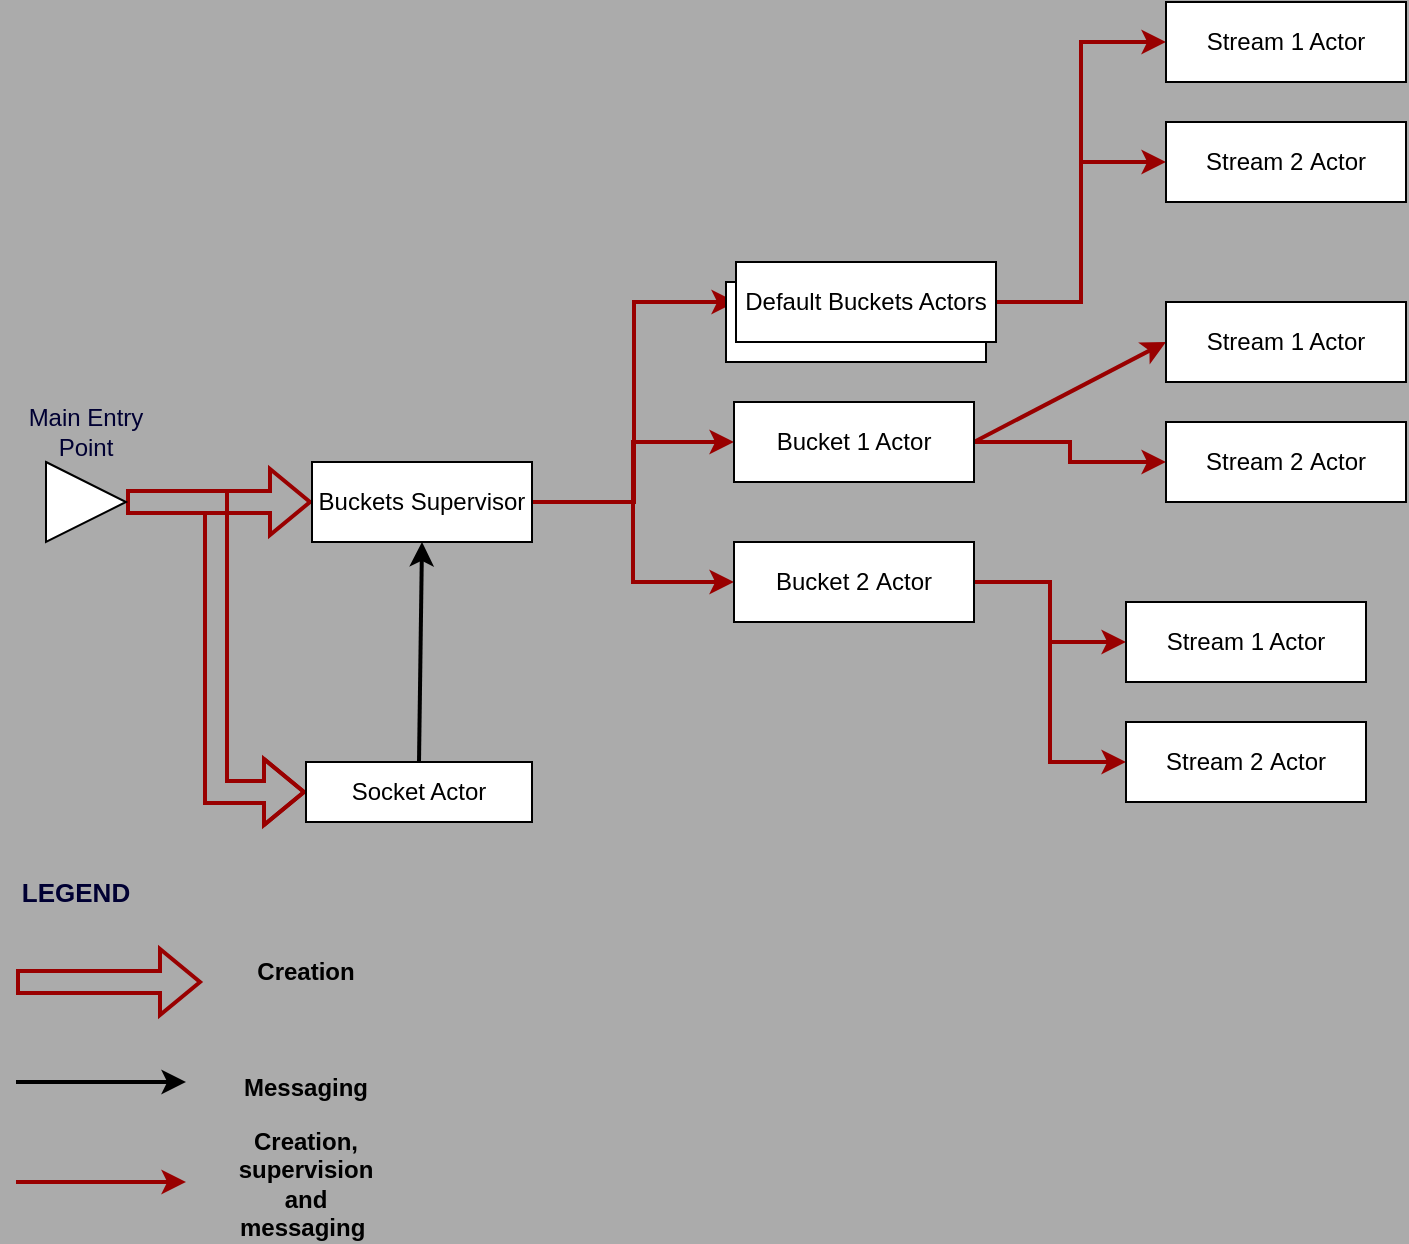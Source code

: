 <mxfile version="21.7.5" type="device">
  <diagram name="Page-1" id="FKYXNkp2JkVrQuyUJ2H_">
    <mxGraphModel dx="1434" dy="833" grid="1" gridSize="10" guides="1" tooltips="1" connect="1" arrows="1" fold="1" page="1" pageScale="1" pageWidth="850" pageHeight="1100" background="#ABABAB" math="0" shadow="0">
      <root>
        <mxCell id="0" />
        <mxCell id="1" parent="0" />
        <mxCell id="o_dSBUGspZbCZea4BZa2-9" style="edgeStyle=orthogonalEdgeStyle;rounded=0;orthogonalLoop=1;jettySize=auto;html=1;exitX=1;exitY=0.5;exitDx=0;exitDy=0;entryX=0;entryY=0.5;entryDx=0;entryDy=0;shape=flexArrow;strokeWidth=2;strokeColor=#990000;" parent="1" source="o_dSBUGspZbCZea4BZa2-1" target="o_dSBUGspZbCZea4BZa2-5" edge="1">
          <mxGeometry relative="1" as="geometry" />
        </mxCell>
        <mxCell id="o_dSBUGspZbCZea4BZa2-10" style="edgeStyle=orthogonalEdgeStyle;rounded=0;orthogonalLoop=1;jettySize=auto;html=1;exitX=1;exitY=0.5;exitDx=0;exitDy=0;entryX=0;entryY=0.5;entryDx=0;entryDy=0;shape=flexArrow;strokeWidth=2;strokeColor=#990000;" parent="1" source="o_dSBUGspZbCZea4BZa2-1" target="o_dSBUGspZbCZea4BZa2-6" edge="1">
          <mxGeometry relative="1" as="geometry" />
        </mxCell>
        <mxCell id="o_dSBUGspZbCZea4BZa2-1" value="" style="triangle;whiteSpace=wrap;html=1;" parent="1" vertex="1">
          <mxGeometry x="80" y="310" width="40" height="40" as="geometry" />
        </mxCell>
        <mxCell id="o_dSBUGspZbCZea4BZa2-2" value="Main Entry Point" style="text;html=1;align=center;verticalAlign=middle;whiteSpace=wrap;rounded=0;fontColor=#000033;" parent="1" vertex="1">
          <mxGeometry x="65" y="280" width="70" height="30" as="geometry" />
        </mxCell>
        <mxCell id="o_dSBUGspZbCZea4BZa2-16" style="edgeStyle=orthogonalEdgeStyle;rounded=0;orthogonalLoop=1;jettySize=auto;html=1;exitX=1;exitY=0.5;exitDx=0;exitDy=0;fillColor=#a20025;strokeColor=#990000;fontSize=12;strokeWidth=2;" parent="1" source="o_dSBUGspZbCZea4BZa2-20" target="o_dSBUGspZbCZea4BZa2-15" edge="1">
          <mxGeometry relative="1" as="geometry">
            <mxPoint x="320" y="220" as="sourcePoint" />
          </mxGeometry>
        </mxCell>
        <mxCell id="iFhhm7Zu1a7hrqGpjYVN-1" style="edgeStyle=orthogonalEdgeStyle;rounded=0;orthogonalLoop=1;jettySize=auto;html=1;exitX=1;exitY=0.5;exitDx=0;exitDy=0;fontSize=12;strokeColor=#990000;strokeWidth=2;" edge="1" parent="1" source="o_dSBUGspZbCZea4BZa2-5" target="o_dSBUGspZbCZea4BZa2-20">
          <mxGeometry relative="1" as="geometry" />
        </mxCell>
        <mxCell id="iFhhm7Zu1a7hrqGpjYVN-2" style="edgeStyle=orthogonalEdgeStyle;rounded=0;orthogonalLoop=1;jettySize=auto;html=1;exitX=1;exitY=0.5;exitDx=0;exitDy=0;fontSize=12;strokeColor=#990000;strokeWidth=2;" edge="1" parent="1" source="o_dSBUGspZbCZea4BZa2-5" target="o_dSBUGspZbCZea4BZa2-21">
          <mxGeometry relative="1" as="geometry" />
        </mxCell>
        <mxCell id="iFhhm7Zu1a7hrqGpjYVN-5" style="edgeStyle=orthogonalEdgeStyle;rounded=0;orthogonalLoop=1;jettySize=auto;html=1;exitX=1;exitY=0.5;exitDx=0;exitDy=0;entryX=0;entryY=0.5;entryDx=0;entryDy=0;fontSize=12;strokeColor=#990000;strokeWidth=2;" edge="1" parent="1" source="o_dSBUGspZbCZea4BZa2-5" target="iFhhm7Zu1a7hrqGpjYVN-4">
          <mxGeometry relative="1" as="geometry" />
        </mxCell>
        <mxCell id="o_dSBUGspZbCZea4BZa2-5" value="Buckets Supervisor" style="rounded=0;whiteSpace=wrap;html=1;" parent="1" vertex="1">
          <mxGeometry x="213" y="310" width="110" height="40" as="geometry" />
        </mxCell>
        <mxCell id="o_dSBUGspZbCZea4BZa2-6" value="Socket Actor" style="rounded=0;whiteSpace=wrap;html=1;" parent="1" vertex="1">
          <mxGeometry x="210" y="460" width="113" height="30" as="geometry" />
        </mxCell>
        <mxCell id="o_dSBUGspZbCZea4BZa2-12" value="" style="endArrow=classic;html=1;rounded=0;entryX=0.5;entryY=1;entryDx=0;entryDy=0;exitX=0.5;exitY=0;exitDx=0;exitDy=0;fontColor=#000000;strokeWidth=2;strokeColor=#000000;" parent="1" source="o_dSBUGspZbCZea4BZa2-6" target="o_dSBUGspZbCZea4BZa2-5" edge="1">
          <mxGeometry width="50" height="50" relative="1" as="geometry">
            <mxPoint x="260" y="410" as="sourcePoint" />
            <mxPoint x="310" y="360" as="targetPoint" />
          </mxGeometry>
        </mxCell>
        <mxCell id="o_dSBUGspZbCZea4BZa2-13" value="" style="endArrow=classic;html=1;rounded=0;exitX=1;exitY=0.5;exitDx=0;exitDy=0;entryX=0;entryY=0.5;entryDx=0;entryDy=0;fillColor=#a20025;strokeColor=#990000;fontSize=12;strokeWidth=2;" parent="1" source="o_dSBUGspZbCZea4BZa2-20" target="o_dSBUGspZbCZea4BZa2-14" edge="1">
          <mxGeometry width="50" height="50" relative="1" as="geometry">
            <mxPoint x="320" y="220" as="sourcePoint" />
            <mxPoint x="380" y="160" as="targetPoint" />
          </mxGeometry>
        </mxCell>
        <mxCell id="o_dSBUGspZbCZea4BZa2-14" value="Stream 1 Actor" style="rounded=0;whiteSpace=wrap;html=1;" parent="1" vertex="1">
          <mxGeometry x="640" y="230" width="120" height="40" as="geometry" />
        </mxCell>
        <mxCell id="o_dSBUGspZbCZea4BZa2-15" value="Stream 2&amp;nbsp;Actor" style="rounded=0;whiteSpace=wrap;html=1;" parent="1" vertex="1">
          <mxGeometry x="640" y="290" width="120" height="40" as="geometry" />
        </mxCell>
        <mxCell id="o_dSBUGspZbCZea4BZa2-20" value="Bucket 1 Actor" style="rounded=0;whiteSpace=wrap;html=1;" parent="1" vertex="1">
          <mxGeometry x="424" y="280" width="120" height="40" as="geometry" />
        </mxCell>
        <mxCell id="iFhhm7Zu1a7hrqGpjYVN-13" style="edgeStyle=orthogonalEdgeStyle;rounded=0;orthogonalLoop=1;jettySize=auto;html=1;exitX=1;exitY=0.5;exitDx=0;exitDy=0;entryX=0;entryY=0.5;entryDx=0;entryDy=0;fontSize=12;strokeColor=#990000;strokeWidth=2;" edge="1" parent="1" source="o_dSBUGspZbCZea4BZa2-21" target="iFhhm7Zu1a7hrqGpjYVN-10">
          <mxGeometry relative="1" as="geometry" />
        </mxCell>
        <mxCell id="iFhhm7Zu1a7hrqGpjYVN-14" style="edgeStyle=orthogonalEdgeStyle;rounded=0;orthogonalLoop=1;jettySize=auto;html=1;exitX=1;exitY=0.5;exitDx=0;exitDy=0;entryX=0;entryY=0.5;entryDx=0;entryDy=0;fontSize=12;strokeColor=#990000;strokeWidth=2;" edge="1" parent="1" source="o_dSBUGspZbCZea4BZa2-21" target="iFhhm7Zu1a7hrqGpjYVN-11">
          <mxGeometry relative="1" as="geometry" />
        </mxCell>
        <mxCell id="o_dSBUGspZbCZea4BZa2-21" value="Bucket 2&amp;nbsp;Actor" style="rounded=0;whiteSpace=wrap;html=1;" parent="1" vertex="1">
          <mxGeometry x="424" y="350" width="120" height="40" as="geometry" />
        </mxCell>
        <mxCell id="o_dSBUGspZbCZea4BZa2-26" style="edgeStyle=orthogonalEdgeStyle;rounded=0;orthogonalLoop=1;jettySize=auto;html=1;exitX=1;exitY=0.5;exitDx=0;exitDy=0;entryX=0;entryY=0.5;entryDx=0;entryDy=0;shape=flexArrow;strokeWidth=2;strokeColor=#990000;" parent="1" edge="1">
          <mxGeometry relative="1" as="geometry">
            <mxPoint x="65" y="570" as="sourcePoint" />
            <mxPoint x="158" y="570" as="targetPoint" />
          </mxGeometry>
        </mxCell>
        <mxCell id="o_dSBUGspZbCZea4BZa2-27" value="LEGEND" style="text;html=1;align=center;verticalAlign=middle;whiteSpace=wrap;rounded=0;fontColor=#000033;fontSize=13;fontStyle=1" parent="1" vertex="1">
          <mxGeometry x="65" y="510" width="60" height="30" as="geometry" />
        </mxCell>
        <mxCell id="o_dSBUGspZbCZea4BZa2-28" value="Creation" style="text;html=1;strokeColor=none;fillColor=none;align=center;verticalAlign=middle;whiteSpace=wrap;rounded=0;fontColor=#000000;fontStyle=1" parent="1" vertex="1">
          <mxGeometry x="180" y="550" width="60" height="30" as="geometry" />
        </mxCell>
        <mxCell id="o_dSBUGspZbCZea4BZa2-29" value="" style="endArrow=classic;html=1;rounded=0;strokeWidth=2;strokeColor=#000000;" parent="1" edge="1">
          <mxGeometry width="50" height="50" relative="1" as="geometry">
            <mxPoint x="65" y="620" as="sourcePoint" />
            <mxPoint x="150" y="620" as="targetPoint" />
          </mxGeometry>
        </mxCell>
        <mxCell id="o_dSBUGspZbCZea4BZa2-30" value="Messaging" style="text;html=1;strokeColor=none;fillColor=none;align=center;verticalAlign=middle;whiteSpace=wrap;rounded=0;fontColor=#000000;fontStyle=1" parent="1" vertex="1">
          <mxGeometry x="180" y="608" width="60" height="30" as="geometry" />
        </mxCell>
        <mxCell id="o_dSBUGspZbCZea4BZa2-31" value="" style="endArrow=classic;html=1;rounded=0;exitX=1;exitY=0.5;exitDx=0;exitDy=0;strokeColor=#990000;fontSize=12;strokeWidth=2;" parent="1" edge="1">
          <mxGeometry width="50" height="50" relative="1" as="geometry">
            <mxPoint x="65" y="670" as="sourcePoint" />
            <mxPoint x="150" y="670" as="targetPoint" />
          </mxGeometry>
        </mxCell>
        <mxCell id="o_dSBUGspZbCZea4BZa2-32" value="Creation, supervision and messaging&amp;nbsp;" style="text;html=1;strokeColor=none;fillColor=none;align=center;verticalAlign=middle;whiteSpace=wrap;rounded=0;fontColor=#000000;fontStyle=1" parent="1" vertex="1">
          <mxGeometry x="170" y="656" width="80" height="30" as="geometry" />
        </mxCell>
        <mxCell id="iFhhm7Zu1a7hrqGpjYVN-3" value="Bucket 2&amp;nbsp;Actor" style="rounded=0;whiteSpace=wrap;html=1;" vertex="1" parent="1">
          <mxGeometry x="420" y="220" width="130" height="40" as="geometry" />
        </mxCell>
        <mxCell id="iFhhm7Zu1a7hrqGpjYVN-8" style="edgeStyle=orthogonalEdgeStyle;rounded=0;orthogonalLoop=1;jettySize=auto;html=1;exitX=1;exitY=0.5;exitDx=0;exitDy=0;entryX=0;entryY=0.5;entryDx=0;entryDy=0;fillColor=#a20025;strokeColor=#990000;strokeWidth=2;fontSize=12;" edge="1" parent="1" source="iFhhm7Zu1a7hrqGpjYVN-4" target="iFhhm7Zu1a7hrqGpjYVN-6">
          <mxGeometry relative="1" as="geometry" />
        </mxCell>
        <mxCell id="iFhhm7Zu1a7hrqGpjYVN-9" style="edgeStyle=orthogonalEdgeStyle;rounded=0;orthogonalLoop=1;jettySize=auto;html=1;exitX=1;exitY=0.5;exitDx=0;exitDy=0;entryX=0;entryY=0.5;entryDx=0;entryDy=0;fillColor=#a20025;strokeColor=#990000;strokeWidth=2;fontSize=12;" edge="1" parent="1" source="iFhhm7Zu1a7hrqGpjYVN-4" target="iFhhm7Zu1a7hrqGpjYVN-7">
          <mxGeometry relative="1" as="geometry" />
        </mxCell>
        <mxCell id="iFhhm7Zu1a7hrqGpjYVN-4" value="Default Buckets Actors" style="rounded=0;whiteSpace=wrap;html=1;" vertex="1" parent="1">
          <mxGeometry x="425" y="210" width="130" height="40" as="geometry" />
        </mxCell>
        <mxCell id="iFhhm7Zu1a7hrqGpjYVN-6" value="Stream 1 Actor" style="rounded=0;whiteSpace=wrap;html=1;" vertex="1" parent="1">
          <mxGeometry x="640" y="80" width="120" height="40" as="geometry" />
        </mxCell>
        <mxCell id="iFhhm7Zu1a7hrqGpjYVN-7" value="Stream 2&amp;nbsp;Actor" style="rounded=0;whiteSpace=wrap;html=1;" vertex="1" parent="1">
          <mxGeometry x="640" y="140" width="120" height="40" as="geometry" />
        </mxCell>
        <mxCell id="iFhhm7Zu1a7hrqGpjYVN-10" value="Stream 1 Actor" style="rounded=0;whiteSpace=wrap;html=1;" vertex="1" parent="1">
          <mxGeometry x="620" y="380" width="120" height="40" as="geometry" />
        </mxCell>
        <mxCell id="iFhhm7Zu1a7hrqGpjYVN-11" value="Stream 2&amp;nbsp;Actor" style="rounded=0;whiteSpace=wrap;html=1;" vertex="1" parent="1">
          <mxGeometry x="620" y="440" width="120" height="40" as="geometry" />
        </mxCell>
      </root>
    </mxGraphModel>
  </diagram>
</mxfile>

